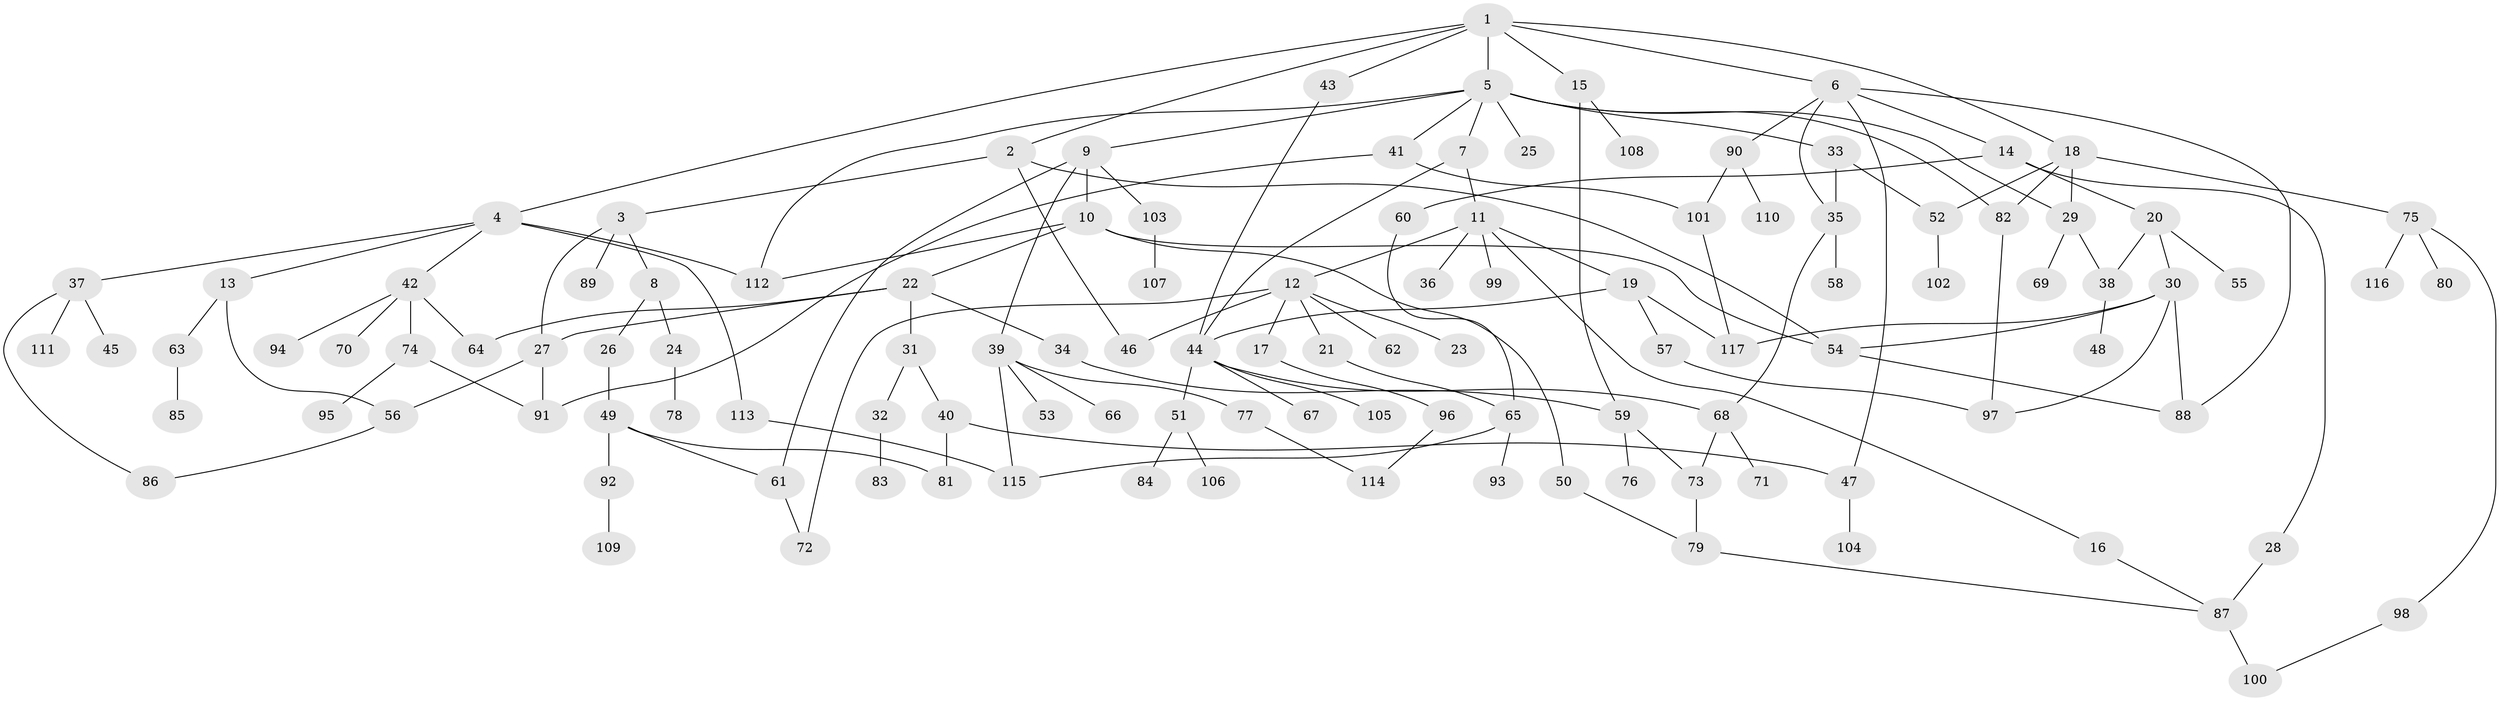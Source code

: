 // Generated by graph-tools (version 1.1) at 2025/01/03/09/25 03:01:08]
// undirected, 117 vertices, 156 edges
graph export_dot {
graph [start="1"]
  node [color=gray90,style=filled];
  1;
  2;
  3;
  4;
  5;
  6;
  7;
  8;
  9;
  10;
  11;
  12;
  13;
  14;
  15;
  16;
  17;
  18;
  19;
  20;
  21;
  22;
  23;
  24;
  25;
  26;
  27;
  28;
  29;
  30;
  31;
  32;
  33;
  34;
  35;
  36;
  37;
  38;
  39;
  40;
  41;
  42;
  43;
  44;
  45;
  46;
  47;
  48;
  49;
  50;
  51;
  52;
  53;
  54;
  55;
  56;
  57;
  58;
  59;
  60;
  61;
  62;
  63;
  64;
  65;
  66;
  67;
  68;
  69;
  70;
  71;
  72;
  73;
  74;
  75;
  76;
  77;
  78;
  79;
  80;
  81;
  82;
  83;
  84;
  85;
  86;
  87;
  88;
  89;
  90;
  91;
  92;
  93;
  94;
  95;
  96;
  97;
  98;
  99;
  100;
  101;
  102;
  103;
  104;
  105;
  106;
  107;
  108;
  109;
  110;
  111;
  112;
  113;
  114;
  115;
  116;
  117;
  1 -- 2;
  1 -- 4;
  1 -- 5;
  1 -- 6;
  1 -- 15;
  1 -- 18;
  1 -- 43;
  2 -- 3;
  2 -- 54;
  2 -- 46;
  3 -- 8;
  3 -- 27;
  3 -- 89;
  4 -- 13;
  4 -- 37;
  4 -- 42;
  4 -- 113;
  4 -- 112;
  5 -- 7;
  5 -- 9;
  5 -- 25;
  5 -- 33;
  5 -- 41;
  5 -- 82;
  5 -- 112;
  5 -- 29;
  6 -- 14;
  6 -- 35;
  6 -- 88;
  6 -- 90;
  6 -- 47;
  7 -- 11;
  7 -- 44;
  8 -- 24;
  8 -- 26;
  9 -- 10;
  9 -- 39;
  9 -- 61;
  9 -- 103;
  10 -- 22;
  10 -- 50;
  10 -- 54;
  10 -- 112;
  11 -- 12;
  11 -- 16;
  11 -- 19;
  11 -- 36;
  11 -- 99;
  12 -- 17;
  12 -- 21;
  12 -- 23;
  12 -- 46;
  12 -- 62;
  12 -- 72;
  13 -- 56;
  13 -- 63;
  14 -- 20;
  14 -- 28;
  14 -- 60;
  15 -- 108;
  15 -- 59;
  16 -- 87;
  17 -- 96;
  18 -- 29;
  18 -- 75;
  18 -- 52;
  18 -- 82;
  19 -- 44;
  19 -- 57;
  19 -- 117;
  20 -- 30;
  20 -- 55;
  20 -- 38;
  21 -- 65;
  22 -- 31;
  22 -- 34;
  22 -- 64;
  22 -- 27;
  24 -- 78;
  26 -- 49;
  27 -- 91;
  27 -- 56;
  28 -- 87;
  29 -- 38;
  29 -- 69;
  30 -- 117;
  30 -- 54;
  30 -- 88;
  30 -- 97;
  31 -- 32;
  31 -- 40;
  32 -- 83;
  33 -- 52;
  33 -- 35;
  34 -- 59;
  35 -- 58;
  35 -- 68;
  37 -- 45;
  37 -- 111;
  37 -- 86;
  38 -- 48;
  39 -- 53;
  39 -- 66;
  39 -- 77;
  39 -- 115;
  40 -- 47;
  40 -- 81;
  41 -- 91;
  41 -- 101;
  42 -- 64;
  42 -- 70;
  42 -- 74;
  42 -- 94;
  43 -- 44;
  44 -- 51;
  44 -- 67;
  44 -- 68;
  44 -- 105;
  47 -- 104;
  49 -- 81;
  49 -- 92;
  49 -- 61;
  50 -- 79;
  51 -- 84;
  51 -- 106;
  52 -- 102;
  54 -- 88;
  56 -- 86;
  57 -- 97;
  59 -- 73;
  59 -- 76;
  60 -- 65;
  61 -- 72;
  63 -- 85;
  65 -- 93;
  65 -- 115;
  68 -- 71;
  68 -- 73;
  73 -- 79;
  74 -- 95;
  74 -- 91;
  75 -- 80;
  75 -- 98;
  75 -- 116;
  77 -- 114;
  79 -- 87;
  82 -- 97;
  87 -- 100;
  90 -- 110;
  90 -- 101;
  92 -- 109;
  96 -- 114;
  98 -- 100;
  101 -- 117;
  103 -- 107;
  113 -- 115;
}

